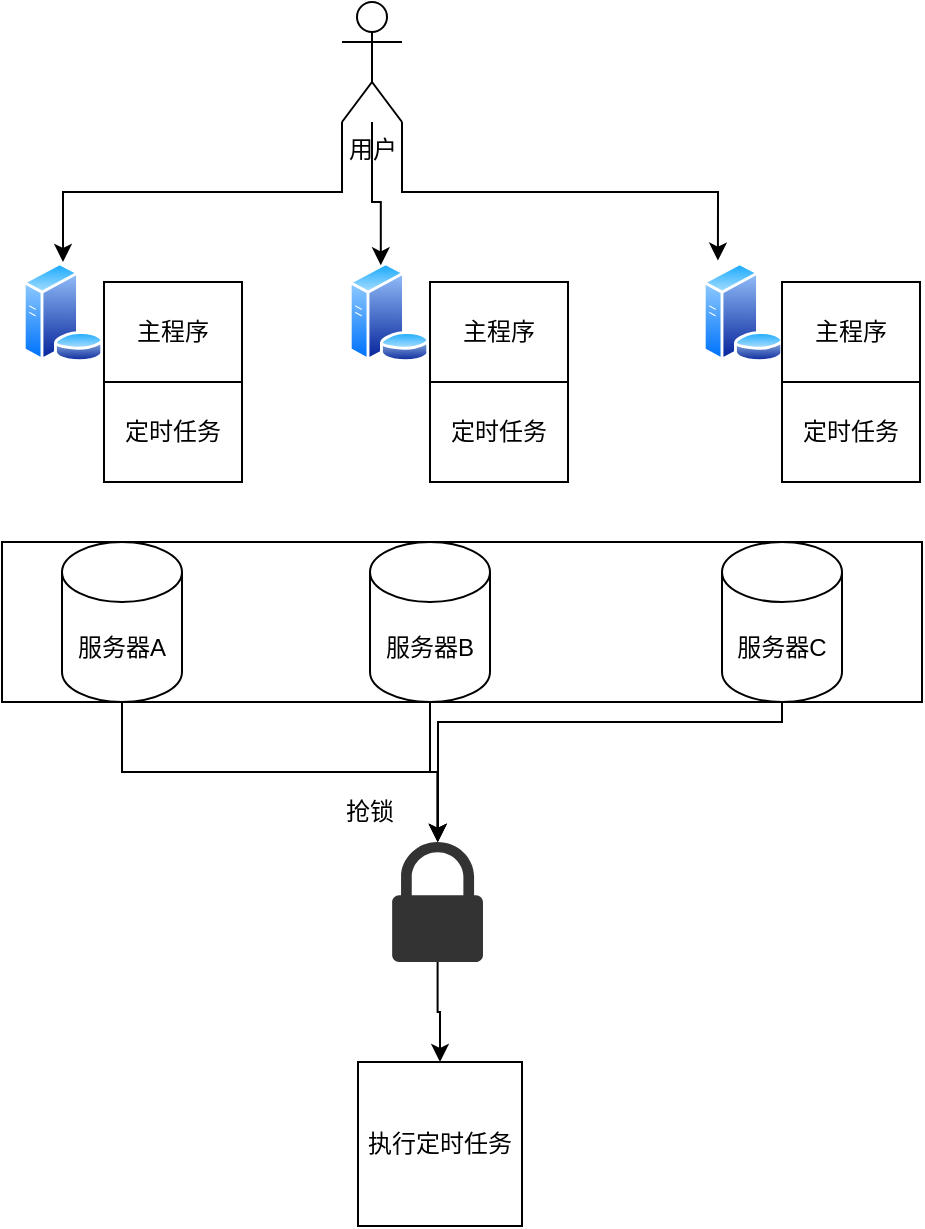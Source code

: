<mxfile version="24.4.0" type="github">
  <diagram name="第 1 页" id="h5uSdNXz_CgG29KLq9Y8">
    <mxGraphModel dx="700" dy="364" grid="1" gridSize="10" guides="1" tooltips="1" connect="1" arrows="1" fold="1" page="1" pageScale="1" pageWidth="827" pageHeight="1169" math="0" shadow="0">
      <root>
        <mxCell id="0" />
        <mxCell id="1" parent="0" />
        <mxCell id="ZrZEr-ucLDgyxE3sHomG-5" style="edgeStyle=orthogonalEdgeStyle;rounded=0;orthogonalLoop=1;jettySize=auto;html=1;exitX=0;exitY=1;exitDx=0;exitDy=0;exitPerimeter=0;" edge="1" parent="1" source="ZrZEr-ucLDgyxE3sHomG-1" target="ZrZEr-ucLDgyxE3sHomG-2">
          <mxGeometry relative="1" as="geometry" />
        </mxCell>
        <mxCell id="ZrZEr-ucLDgyxE3sHomG-1" value="用户" style="shape=umlActor;verticalLabelPosition=bottom;verticalAlign=top;html=1;outlineConnect=0;" vertex="1" parent="1">
          <mxGeometry x="370" y="40" width="30" height="60" as="geometry" />
        </mxCell>
        <mxCell id="ZrZEr-ucLDgyxE3sHomG-2" value="" style="image;aspect=fixed;perimeter=ellipsePerimeter;html=1;align=center;shadow=0;dashed=0;spacingTop=3;image=img/lib/active_directory/database_server.svg;" vertex="1" parent="1">
          <mxGeometry x="210" y="170" width="41" height="50" as="geometry" />
        </mxCell>
        <mxCell id="ZrZEr-ucLDgyxE3sHomG-3" value="" style="image;aspect=fixed;perimeter=ellipsePerimeter;html=1;align=center;shadow=0;dashed=0;spacingTop=3;image=img/lib/active_directory/database_server.svg;" vertex="1" parent="1">
          <mxGeometry x="373" y="170" width="41" height="50" as="geometry" />
        </mxCell>
        <mxCell id="ZrZEr-ucLDgyxE3sHomG-4" value="" style="image;aspect=fixed;perimeter=ellipsePerimeter;html=1;align=center;shadow=0;dashed=0;spacingTop=3;image=img/lib/active_directory/database_server.svg;" vertex="1" parent="1">
          <mxGeometry x="550" y="170" width="41" height="50" as="geometry" />
        </mxCell>
        <mxCell id="ZrZEr-ucLDgyxE3sHomG-6" style="edgeStyle=orthogonalEdgeStyle;rounded=0;orthogonalLoop=1;jettySize=auto;html=1;entryX=0.4;entryY=0.033;entryDx=0;entryDy=0;entryPerimeter=0;" edge="1" parent="1" source="ZrZEr-ucLDgyxE3sHomG-1" target="ZrZEr-ucLDgyxE3sHomG-3">
          <mxGeometry relative="1" as="geometry">
            <Array as="points">
              <mxPoint x="385" y="140" />
              <mxPoint x="389" y="140" />
            </Array>
          </mxGeometry>
        </mxCell>
        <mxCell id="ZrZEr-ucLDgyxE3sHomG-7" style="edgeStyle=orthogonalEdgeStyle;rounded=0;orthogonalLoop=1;jettySize=auto;html=1;exitX=1;exitY=1;exitDx=0;exitDy=0;exitPerimeter=0;entryX=0.194;entryY=-0.014;entryDx=0;entryDy=0;entryPerimeter=0;" edge="1" parent="1" source="ZrZEr-ucLDgyxE3sHomG-1" target="ZrZEr-ucLDgyxE3sHomG-4">
          <mxGeometry relative="1" as="geometry" />
        </mxCell>
        <mxCell id="ZrZEr-ucLDgyxE3sHomG-8" value="主程序" style="rounded=0;whiteSpace=wrap;html=1;" vertex="1" parent="1">
          <mxGeometry x="251" y="180" width="69" height="50" as="geometry" />
        </mxCell>
        <mxCell id="ZrZEr-ucLDgyxE3sHomG-9" value="定时任务" style="rounded=0;whiteSpace=wrap;html=1;" vertex="1" parent="1">
          <mxGeometry x="251" y="230" width="69" height="50" as="geometry" />
        </mxCell>
        <mxCell id="ZrZEr-ucLDgyxE3sHomG-11" value="主程序" style="rounded=0;whiteSpace=wrap;html=1;" vertex="1" parent="1">
          <mxGeometry x="414" y="180" width="69" height="50" as="geometry" />
        </mxCell>
        <mxCell id="ZrZEr-ucLDgyxE3sHomG-12" value="定时任务" style="rounded=0;whiteSpace=wrap;html=1;" vertex="1" parent="1">
          <mxGeometry x="414" y="230" width="69" height="50" as="geometry" />
        </mxCell>
        <mxCell id="ZrZEr-ucLDgyxE3sHomG-13" value="主程序" style="rounded=0;whiteSpace=wrap;html=1;" vertex="1" parent="1">
          <mxGeometry x="590" y="180" width="69" height="50" as="geometry" />
        </mxCell>
        <mxCell id="ZrZEr-ucLDgyxE3sHomG-14" value="定时任务" style="rounded=0;whiteSpace=wrap;html=1;" vertex="1" parent="1">
          <mxGeometry x="590" y="230" width="69" height="50" as="geometry" />
        </mxCell>
        <mxCell id="ZrZEr-ucLDgyxE3sHomG-15" value="" style="rounded=0;whiteSpace=wrap;html=1;" vertex="1" parent="1">
          <mxGeometry x="200" y="310" width="460" height="80" as="geometry" />
        </mxCell>
        <mxCell id="ZrZEr-ucLDgyxE3sHomG-24" style="edgeStyle=orthogonalEdgeStyle;rounded=0;orthogonalLoop=1;jettySize=auto;html=1;exitX=0.5;exitY=1;exitDx=0;exitDy=0;exitPerimeter=0;" edge="1" parent="1" source="ZrZEr-ucLDgyxE3sHomG-16" target="ZrZEr-ucLDgyxE3sHomG-19">
          <mxGeometry relative="1" as="geometry" />
        </mxCell>
        <mxCell id="ZrZEr-ucLDgyxE3sHomG-16" value="服务器A" style="shape=cylinder3;whiteSpace=wrap;html=1;boundedLbl=1;backgroundOutline=1;size=15;" vertex="1" parent="1">
          <mxGeometry x="230" y="310" width="60" height="80" as="geometry" />
        </mxCell>
        <mxCell id="ZrZEr-ucLDgyxE3sHomG-23" style="edgeStyle=orthogonalEdgeStyle;rounded=0;orthogonalLoop=1;jettySize=auto;html=1;" edge="1" parent="1" source="ZrZEr-ucLDgyxE3sHomG-17" target="ZrZEr-ucLDgyxE3sHomG-19">
          <mxGeometry relative="1" as="geometry" />
        </mxCell>
        <mxCell id="ZrZEr-ucLDgyxE3sHomG-17" value="服务器B" style="shape=cylinder3;whiteSpace=wrap;html=1;boundedLbl=1;backgroundOutline=1;size=15;" vertex="1" parent="1">
          <mxGeometry x="384" y="310" width="60" height="80" as="geometry" />
        </mxCell>
        <mxCell id="ZrZEr-ucLDgyxE3sHomG-25" style="edgeStyle=orthogonalEdgeStyle;rounded=0;orthogonalLoop=1;jettySize=auto;html=1;" edge="1" parent="1" source="ZrZEr-ucLDgyxE3sHomG-18" target="ZrZEr-ucLDgyxE3sHomG-19">
          <mxGeometry relative="1" as="geometry">
            <Array as="points">
              <mxPoint x="590" y="400" />
              <mxPoint x="418" y="400" />
            </Array>
          </mxGeometry>
        </mxCell>
        <mxCell id="ZrZEr-ucLDgyxE3sHomG-18" value="服务器C" style="shape=cylinder3;whiteSpace=wrap;html=1;boundedLbl=1;backgroundOutline=1;size=15;" vertex="1" parent="1">
          <mxGeometry x="560" y="310" width="60" height="80" as="geometry" />
        </mxCell>
        <mxCell id="ZrZEr-ucLDgyxE3sHomG-28" style="edgeStyle=orthogonalEdgeStyle;rounded=0;orthogonalLoop=1;jettySize=auto;html=1;entryX=0.5;entryY=0;entryDx=0;entryDy=0;" edge="1" parent="1" source="ZrZEr-ucLDgyxE3sHomG-19" target="ZrZEr-ucLDgyxE3sHomG-27">
          <mxGeometry relative="1" as="geometry" />
        </mxCell>
        <mxCell id="ZrZEr-ucLDgyxE3sHomG-19" value="" style="sketch=0;pointerEvents=1;shadow=0;dashed=0;html=1;strokeColor=none;fillColor=#333333;labelPosition=center;verticalLabelPosition=bottom;verticalAlign=top;outlineConnect=0;align=center;shape=mxgraph.office.security.lock_protected;" vertex="1" parent="1">
          <mxGeometry x="395.08" y="460" width="45.41" height="60" as="geometry" />
        </mxCell>
        <mxCell id="ZrZEr-ucLDgyxE3sHomG-26" value="抢锁" style="text;html=1;align=center;verticalAlign=middle;whiteSpace=wrap;rounded=0;" vertex="1" parent="1">
          <mxGeometry x="354" y="430" width="60" height="30" as="geometry" />
        </mxCell>
        <mxCell id="ZrZEr-ucLDgyxE3sHomG-27" value="执行定时任务" style="whiteSpace=wrap;html=1;aspect=fixed;" vertex="1" parent="1">
          <mxGeometry x="378" y="570" width="82" height="82" as="geometry" />
        </mxCell>
      </root>
    </mxGraphModel>
  </diagram>
</mxfile>
